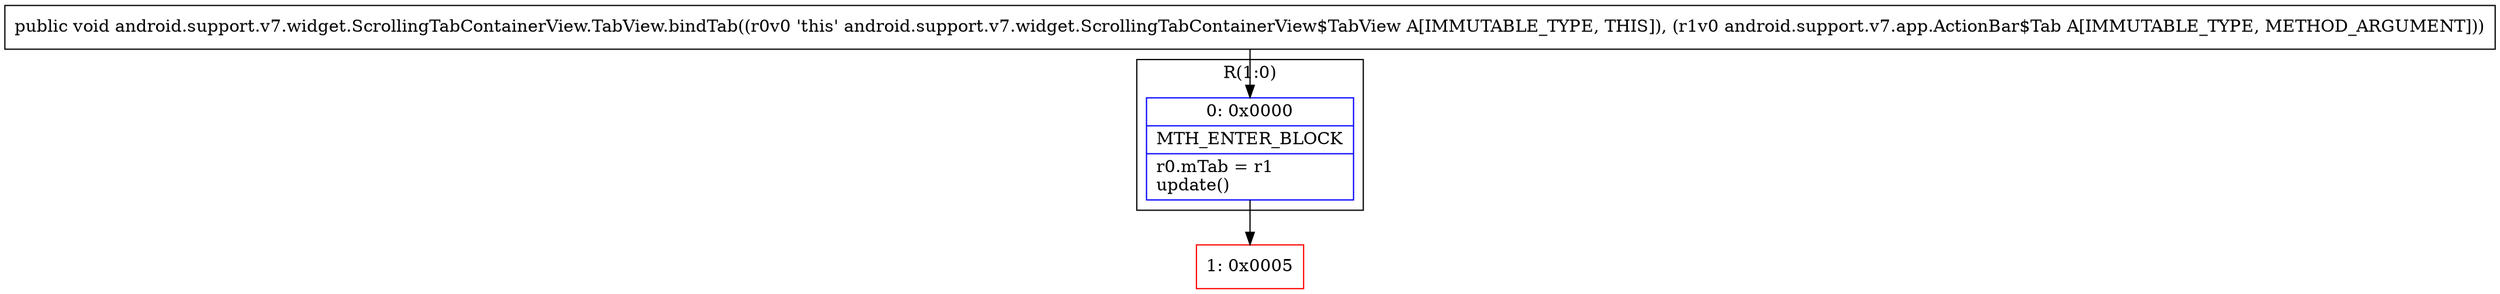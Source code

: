 digraph "CFG forandroid.support.v7.widget.ScrollingTabContainerView.TabView.bindTab(Landroid\/support\/v7\/app\/ActionBar$Tab;)V" {
subgraph cluster_Region_410914732 {
label = "R(1:0)";
node [shape=record,color=blue];
Node_0 [shape=record,label="{0\:\ 0x0000|MTH_ENTER_BLOCK\l|r0.mTab = r1\lupdate()\l}"];
}
Node_1 [shape=record,color=red,label="{1\:\ 0x0005}"];
MethodNode[shape=record,label="{public void android.support.v7.widget.ScrollingTabContainerView.TabView.bindTab((r0v0 'this' android.support.v7.widget.ScrollingTabContainerView$TabView A[IMMUTABLE_TYPE, THIS]), (r1v0 android.support.v7.app.ActionBar$Tab A[IMMUTABLE_TYPE, METHOD_ARGUMENT])) }"];
MethodNode -> Node_0;
Node_0 -> Node_1;
}


